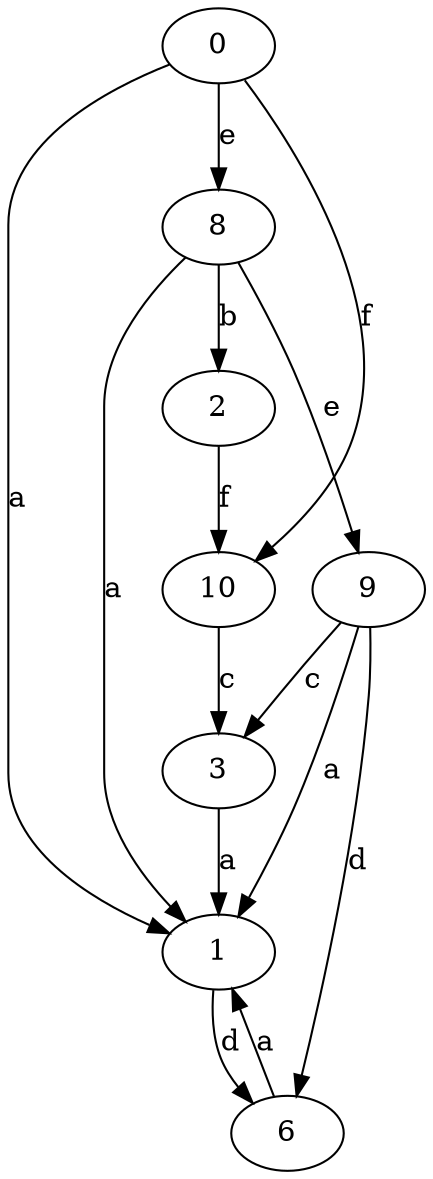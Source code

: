 strict digraph  {
1;
2;
0;
3;
6;
8;
9;
10;
1 -> 6  [label=d];
2 -> 10  [label=f];
0 -> 1  [label=a];
0 -> 8  [label=e];
0 -> 10  [label=f];
3 -> 1  [label=a];
6 -> 1  [label=a];
8 -> 1  [label=a];
8 -> 2  [label=b];
8 -> 9  [label=e];
9 -> 1  [label=a];
9 -> 3  [label=c];
9 -> 6  [label=d];
10 -> 3  [label=c];
}
